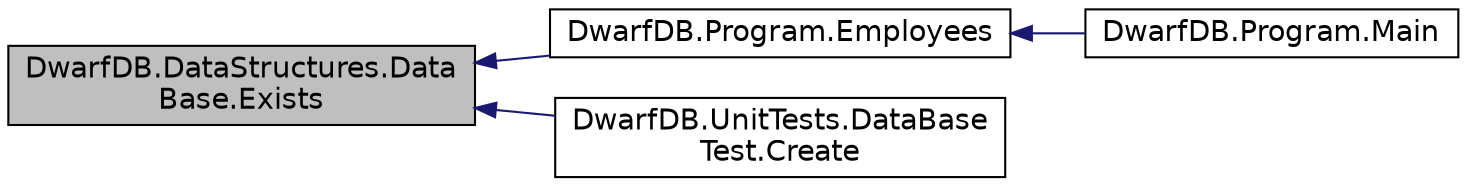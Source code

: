 digraph "DwarfDB.DataStructures.DataBase.Exists"
{
  edge [fontname="Helvetica",fontsize="14",labelfontname="Helvetica",labelfontsize="14"];
  node [fontname="Helvetica",fontsize="14",shape=record];
  rankdir="LR";
  Node1 [label="DwarfDB.DataStructures.Data\lBase.Exists",height=0.2,width=0.4,color="black", fillcolor="grey75", style="filled", fontcolor="black"];
  Node1 -> Node2 [dir="back",color="midnightblue",fontsize="14",style="solid",fontname="Helvetica"];
  Node2 [label="DwarfDB.Program.Employees",height=0.2,width=0.4,color="black", fillcolor="white", style="filled",URL="$d2/d9a/class_dwarf_d_b_1_1_program.html#a59b46f2c792386b7eaaf5419cd7656a0"];
  Node2 -> Node3 [dir="back",color="midnightblue",fontsize="14",style="solid",fontname="Helvetica"];
  Node3 [label="DwarfDB.Program.Main",height=0.2,width=0.4,color="black", fillcolor="white", style="filled",URL="$d2/d9a/class_dwarf_d_b_1_1_program.html#ad191792c625399b2912062074ad4476b"];
  Node1 -> Node4 [dir="back",color="midnightblue",fontsize="14",style="solid",fontname="Helvetica"];
  Node4 [label="DwarfDB.UnitTests.DataBase\lTest.Create",height=0.2,width=0.4,color="black", fillcolor="white", style="filled",URL="$dc/db3/class_dwarf_d_b_1_1_unit_tests_1_1_data_base_test.html#a770bbf91e34112392e2385ea183ca7ee"];
}
